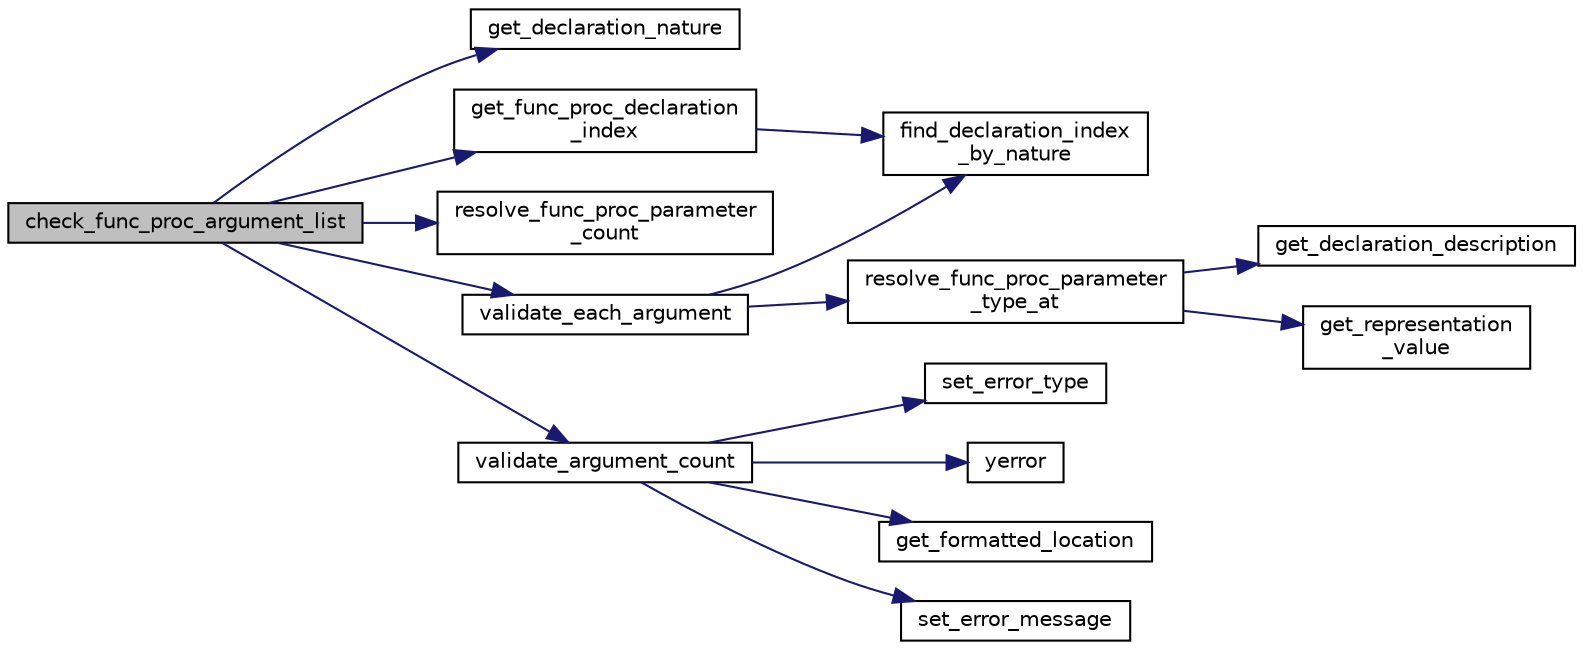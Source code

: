digraph "check_func_proc_argument_list"
{
 // LATEX_PDF_SIZE
  edge [fontname="Helvetica",fontsize="10",labelfontname="Helvetica",labelfontsize="10"];
  node [fontname="Helvetica",fontsize="10",shape=record];
  rankdir="LR";
  Node1 [label="check_func_proc_argument_list",height=0.2,width=0.4,color="black", fillcolor="grey75", style="filled", fontcolor="black",tooltip="Validates the argument list of a function."];
  Node1 -> Node2 [color="midnightblue",fontsize="10",style="solid",fontname="Helvetica"];
  Node2 [label="get_declaration_nature",height=0.2,width=0.4,color="black", fillcolor="white", style="filled",URL="$dd/d3e/declaration__table_8c.html#a4dbfeaf06f3a4883c8d357fec6cbcc21",tooltip="Gets the nature of a declaration."];
  Node1 -> Node3 [color="midnightblue",fontsize="10",style="solid",fontname="Helvetica"];
  Node3 [label="get_func_proc_declaration\l_index",height=0.2,width=0.4,color="black", fillcolor="white", style="filled",URL="$d0/d8b/func__proc__validation_8c.html#a1165dc252af5075d0e0b35c836d92315",tooltip="Retrieves the declaration index of a function or procedure."];
  Node3 -> Node4 [color="midnightblue",fontsize="10",style="solid",fontname="Helvetica"];
  Node4 [label="find_declaration_index\l_by_nature",height=0.2,width=0.4,color="black", fillcolor="white", style="filled",URL="$dc/de9/declaration__table_8h.html#a8d20d657d482952631adde5763e985c8",tooltip="Finds the index of a declaration with the specified lexicographic index and nature...."];
  Node1 -> Node5 [color="midnightblue",fontsize="10",style="solid",fontname="Helvetica"];
  Node5 [label="resolve_func_proc_parameter\l_count",height=0.2,width=0.4,color="black", fillcolor="white", style="filled",URL="$d7/d12/func__proc__resolution_8c.html#a1de716360bea12bd175b1c2549f7e55d",tooltip=" "];
  Node1 -> Node6 [color="midnightblue",fontsize="10",style="solid",fontname="Helvetica"];
  Node6 [label="validate_argument_count",height=0.2,width=0.4,color="black", fillcolor="white", style="filled",URL="$d8/df9/argument__validation_8c.html#a5e26809437ee721a34383410eee9e05a",tooltip="Validates the number of arguments provided in a function call."];
  Node6 -> Node7 [color="midnightblue",fontsize="10",style="solid",fontname="Helvetica"];
  Node7 [label="get_formatted_location",height=0.2,width=0.4,color="black", fillcolor="white", style="filled",URL="$d0/d15/errors_8c.html#a68d1ccae372534af850e06d48b45d638",tooltip="Returns a formatted string containing the current file, line, and column."];
  Node6 -> Node8 [color="midnightblue",fontsize="10",style="solid",fontname="Helvetica"];
  Node8 [label="set_error_message",height=0.2,width=0.4,color="black", fillcolor="white", style="filled",URL="$d0/d15/errors_8c.html#a4eba1d90a88e13e4b1beada48a1c2b9d",tooltip="Sets the error message of the provided Error struct."];
  Node6 -> Node9 [color="midnightblue",fontsize="10",style="solid",fontname="Helvetica"];
  Node9 [label="set_error_type",height=0.2,width=0.4,color="black", fillcolor="white", style="filled",URL="$d0/d15/errors_8c.html#aff32bbfac01af1967382165ffc1d5607",tooltip="Sets the error type of the provided Error struct."];
  Node6 -> Node10 [color="midnightblue",fontsize="10",style="solid",fontname="Helvetica"];
  Node10 [label="yerror",height=0.2,width=0.4,color="black", fillcolor="white", style="filled",URL="$d0/d15/errors_8c.html#a362b4d026b806baabf4d0654eea096a8",tooltip="Prints a formatted error message based on the provided Error struct and exits the program."];
  Node1 -> Node11 [color="midnightblue",fontsize="10",style="solid",fontname="Helvetica"];
  Node11 [label="validate_each_argument",height=0.2,width=0.4,color="black", fillcolor="white", style="filled",URL="$d8/df9/argument__validation_8c.html#a54918205825f0889509b660b5fc4db90",tooltip="Validates the type of each argument provided in a function call."];
  Node11 -> Node4 [color="midnightblue",fontsize="10",style="solid",fontname="Helvetica"];
  Node11 -> Node12 [color="midnightblue",fontsize="10",style="solid",fontname="Helvetica"];
  Node12 [label="resolve_func_proc_parameter\l_type_at",height=0.2,width=0.4,color="black", fillcolor="white", style="filled",URL="$d7/d12/func__proc__resolution_8c.html#a443b17c469927fff30a597a812997fa7",tooltip=" "];
  Node12 -> Node13 [color="midnightblue",fontsize="10",style="solid",fontname="Helvetica"];
  Node13 [label="get_declaration_description",height=0.2,width=0.4,color="black", fillcolor="white", style="filled",URL="$dd/d3e/declaration__table_8c.html#a6d7cfaa61de7241348ef4a08f55bd9a0",tooltip="Gets the description of a declaration."];
  Node12 -> Node14 [color="midnightblue",fontsize="10",style="solid",fontname="Helvetica"];
  Node14 [label="get_representation\l_value",height=0.2,width=0.4,color="black", fillcolor="white", style="filled",URL="$dd/dfd/representation__table_8c.html#a64bb130b5e07aeebfd4333567ecc9a0e",tooltip="Retrieves the value of a representation from the table."];
}
